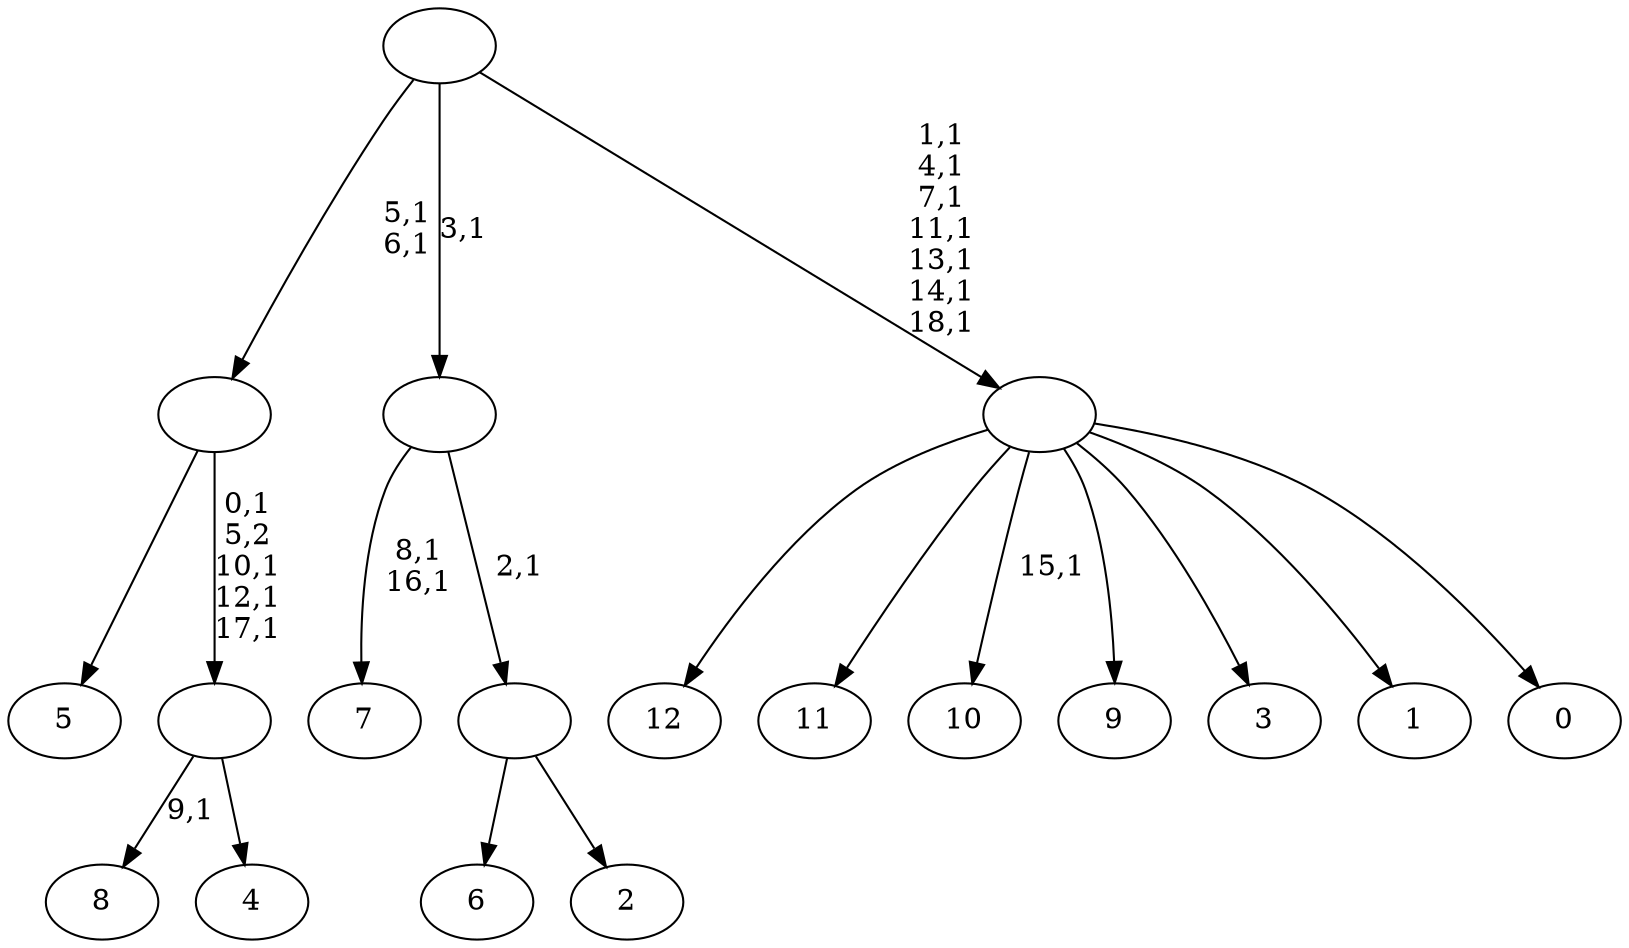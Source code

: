 digraph T {
	32 [label="12"]
	31 [label="11"]
	30 [label="10"]
	28 [label="9"]
	27 [label="8"]
	25 [label="7"]
	22 [label="6"]
	21 [label="5"]
	20 [label="4"]
	19 [label=""]
	15 [label=""]
	13 [label="3"]
	12 [label="2"]
	11 [label=""]
	10 [label=""]
	9 [label="1"]
	8 [label="0"]
	7 [label=""]
	0 [label=""]
	19 -> 27 [label="9,1"]
	19 -> 20 [label=""]
	15 -> 19 [label="0,1\n5,2\n10,1\n12,1\n17,1"]
	15 -> 21 [label=""]
	11 -> 22 [label=""]
	11 -> 12 [label=""]
	10 -> 25 [label="8,1\n16,1"]
	10 -> 11 [label="2,1"]
	7 -> 30 [label="15,1"]
	7 -> 32 [label=""]
	7 -> 31 [label=""]
	7 -> 28 [label=""]
	7 -> 13 [label=""]
	7 -> 9 [label=""]
	7 -> 8 [label=""]
	0 -> 7 [label="1,1\n4,1\n7,1\n11,1\n13,1\n14,1\n18,1"]
	0 -> 15 [label="5,1\n6,1"]
	0 -> 10 [label="3,1"]
}

